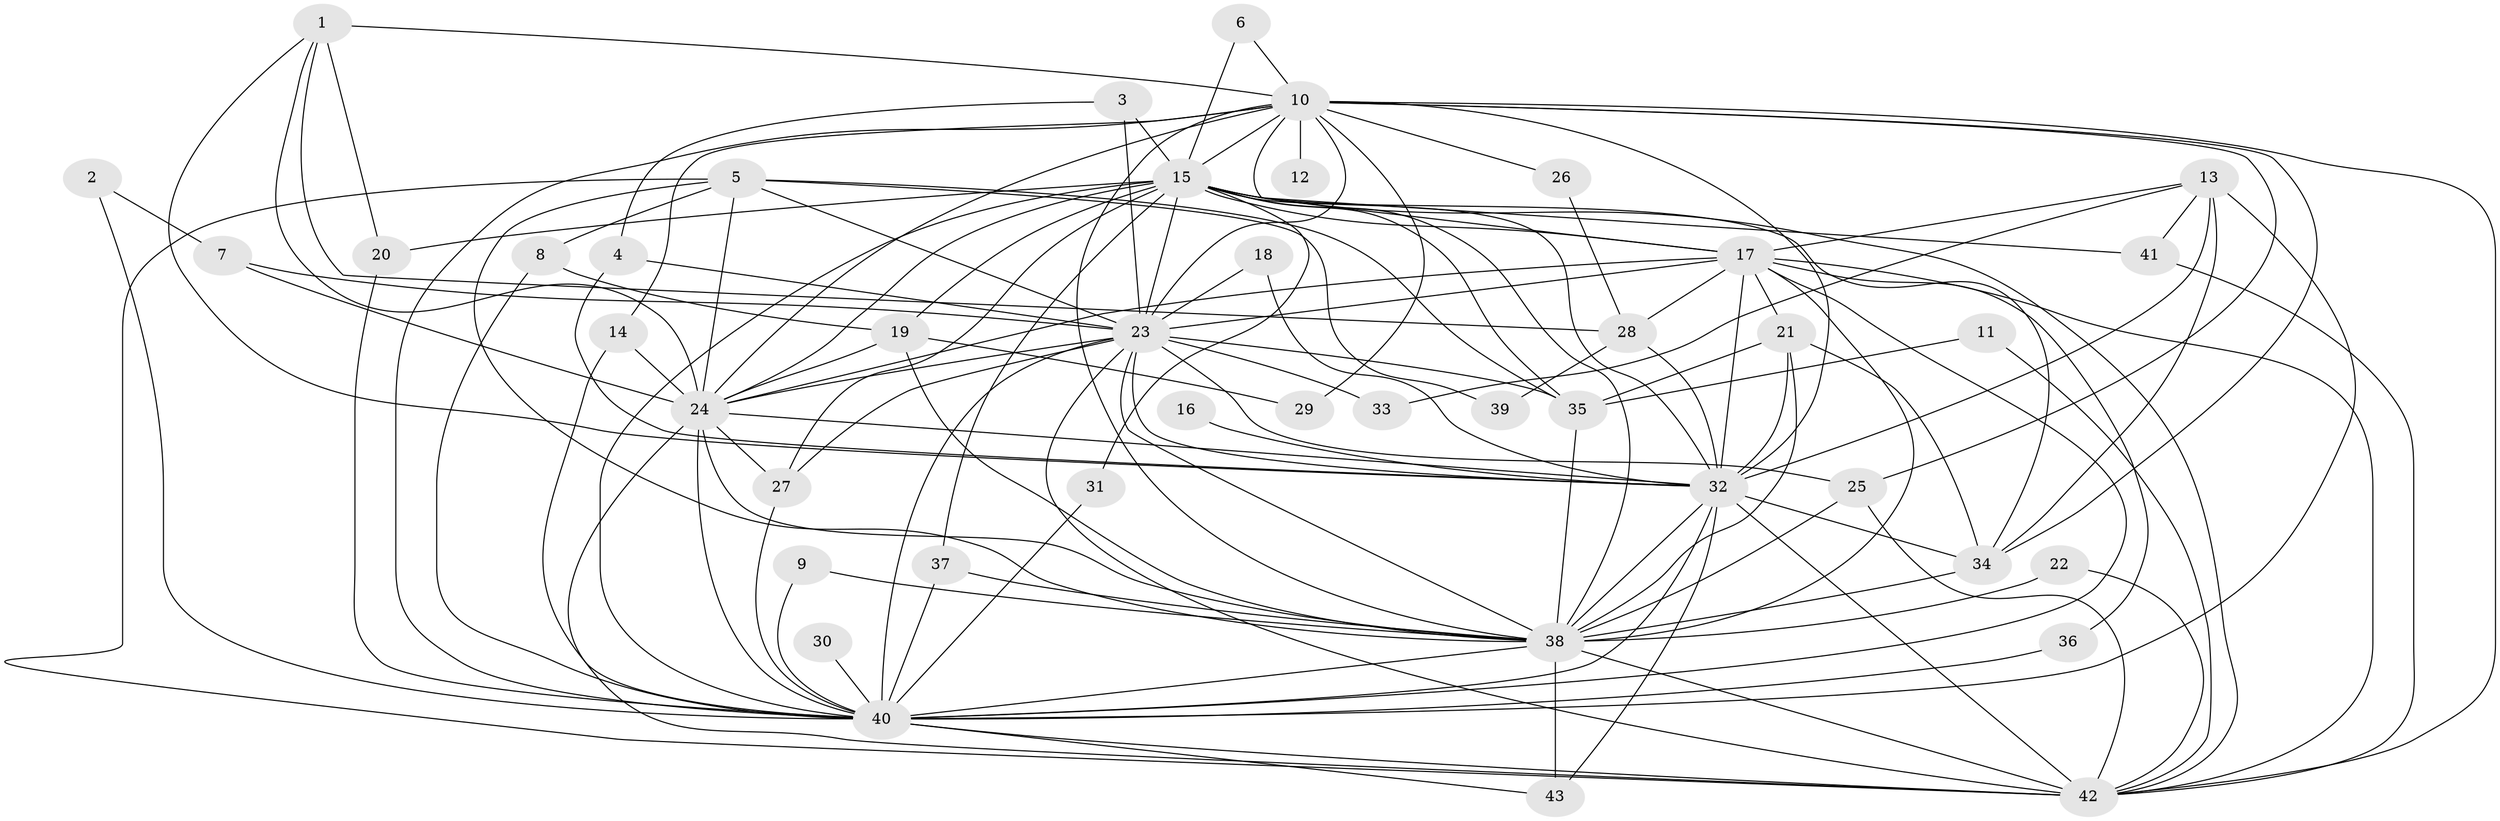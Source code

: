 // original degree distribution, {17: 0.011764705882352941, 18: 0.011764705882352941, 16: 0.011764705882352941, 14: 0.011764705882352941, 21: 0.011764705882352941, 20: 0.011764705882352941, 22: 0.023529411764705882, 15: 0.011764705882352941, 13: 0.011764705882352941, 4: 0.09411764705882353, 3: 0.16470588235294117, 5: 0.058823529411764705, 2: 0.5176470588235295, 6: 0.03529411764705882, 7: 0.011764705882352941}
// Generated by graph-tools (version 1.1) at 2025/49/03/09/25 03:49:39]
// undirected, 43 vertices, 126 edges
graph export_dot {
graph [start="1"]
  node [color=gray90,style=filled];
  1;
  2;
  3;
  4;
  5;
  6;
  7;
  8;
  9;
  10;
  11;
  12;
  13;
  14;
  15;
  16;
  17;
  18;
  19;
  20;
  21;
  22;
  23;
  24;
  25;
  26;
  27;
  28;
  29;
  30;
  31;
  32;
  33;
  34;
  35;
  36;
  37;
  38;
  39;
  40;
  41;
  42;
  43;
  1 -- 10 [weight=1.0];
  1 -- 20 [weight=1.0];
  1 -- 24 [weight=1.0];
  1 -- 28 [weight=1.0];
  1 -- 32 [weight=1.0];
  2 -- 7 [weight=1.0];
  2 -- 40 [weight=1.0];
  3 -- 4 [weight=1.0];
  3 -- 15 [weight=1.0];
  3 -- 23 [weight=1.0];
  4 -- 23 [weight=1.0];
  4 -- 32 [weight=1.0];
  5 -- 8 [weight=1.0];
  5 -- 23 [weight=1.0];
  5 -- 24 [weight=1.0];
  5 -- 35 [weight=1.0];
  5 -- 38 [weight=1.0];
  5 -- 39 [weight=1.0];
  5 -- 42 [weight=1.0];
  6 -- 10 [weight=1.0];
  6 -- 15 [weight=1.0];
  7 -- 23 [weight=1.0];
  7 -- 24 [weight=1.0];
  8 -- 19 [weight=1.0];
  8 -- 40 [weight=1.0];
  9 -- 38 [weight=1.0];
  9 -- 40 [weight=1.0];
  10 -- 12 [weight=2.0];
  10 -- 14 [weight=1.0];
  10 -- 15 [weight=1.0];
  10 -- 17 [weight=2.0];
  10 -- 23 [weight=1.0];
  10 -- 24 [weight=1.0];
  10 -- 25 [weight=1.0];
  10 -- 26 [weight=1.0];
  10 -- 29 [weight=1.0];
  10 -- 32 [weight=3.0];
  10 -- 34 [weight=1.0];
  10 -- 38 [weight=1.0];
  10 -- 40 [weight=2.0];
  10 -- 42 [weight=1.0];
  11 -- 35 [weight=1.0];
  11 -- 42 [weight=1.0];
  13 -- 17 [weight=1.0];
  13 -- 32 [weight=1.0];
  13 -- 33 [weight=1.0];
  13 -- 34 [weight=1.0];
  13 -- 40 [weight=2.0];
  13 -- 41 [weight=1.0];
  14 -- 24 [weight=1.0];
  14 -- 40 [weight=1.0];
  15 -- 17 [weight=1.0];
  15 -- 19 [weight=1.0];
  15 -- 20 [weight=1.0];
  15 -- 23 [weight=1.0];
  15 -- 24 [weight=1.0];
  15 -- 27 [weight=1.0];
  15 -- 31 [weight=1.0];
  15 -- 32 [weight=1.0];
  15 -- 34 [weight=1.0];
  15 -- 35 [weight=1.0];
  15 -- 37 [weight=1.0];
  15 -- 38 [weight=1.0];
  15 -- 40 [weight=3.0];
  15 -- 41 [weight=1.0];
  15 -- 42 [weight=1.0];
  16 -- 32 [weight=1.0];
  17 -- 21 [weight=2.0];
  17 -- 23 [weight=1.0];
  17 -- 24 [weight=1.0];
  17 -- 28 [weight=1.0];
  17 -- 32 [weight=1.0];
  17 -- 36 [weight=1.0];
  17 -- 38 [weight=1.0];
  17 -- 40 [weight=2.0];
  17 -- 42 [weight=1.0];
  18 -- 23 [weight=1.0];
  18 -- 32 [weight=1.0];
  19 -- 24 [weight=1.0];
  19 -- 29 [weight=1.0];
  19 -- 38 [weight=1.0];
  20 -- 40 [weight=1.0];
  21 -- 32 [weight=1.0];
  21 -- 34 [weight=1.0];
  21 -- 35 [weight=1.0];
  21 -- 38 [weight=1.0];
  22 -- 38 [weight=1.0];
  22 -- 42 [weight=1.0];
  23 -- 24 [weight=1.0];
  23 -- 25 [weight=1.0];
  23 -- 27 [weight=1.0];
  23 -- 32 [weight=1.0];
  23 -- 33 [weight=1.0];
  23 -- 35 [weight=1.0];
  23 -- 38 [weight=1.0];
  23 -- 40 [weight=3.0];
  23 -- 42 [weight=1.0];
  24 -- 27 [weight=1.0];
  24 -- 32 [weight=1.0];
  24 -- 38 [weight=1.0];
  24 -- 40 [weight=2.0];
  24 -- 42 [weight=1.0];
  25 -- 38 [weight=1.0];
  25 -- 42 [weight=1.0];
  26 -- 28 [weight=1.0];
  27 -- 40 [weight=1.0];
  28 -- 32 [weight=1.0];
  28 -- 39 [weight=1.0];
  30 -- 40 [weight=2.0];
  31 -- 40 [weight=1.0];
  32 -- 34 [weight=1.0];
  32 -- 38 [weight=1.0];
  32 -- 40 [weight=2.0];
  32 -- 42 [weight=1.0];
  32 -- 43 [weight=1.0];
  34 -- 38 [weight=2.0];
  35 -- 38 [weight=1.0];
  36 -- 40 [weight=1.0];
  37 -- 38 [weight=1.0];
  37 -- 40 [weight=1.0];
  38 -- 40 [weight=2.0];
  38 -- 42 [weight=1.0];
  38 -- 43 [weight=1.0];
  40 -- 42 [weight=2.0];
  40 -- 43 [weight=1.0];
  41 -- 42 [weight=1.0];
}
